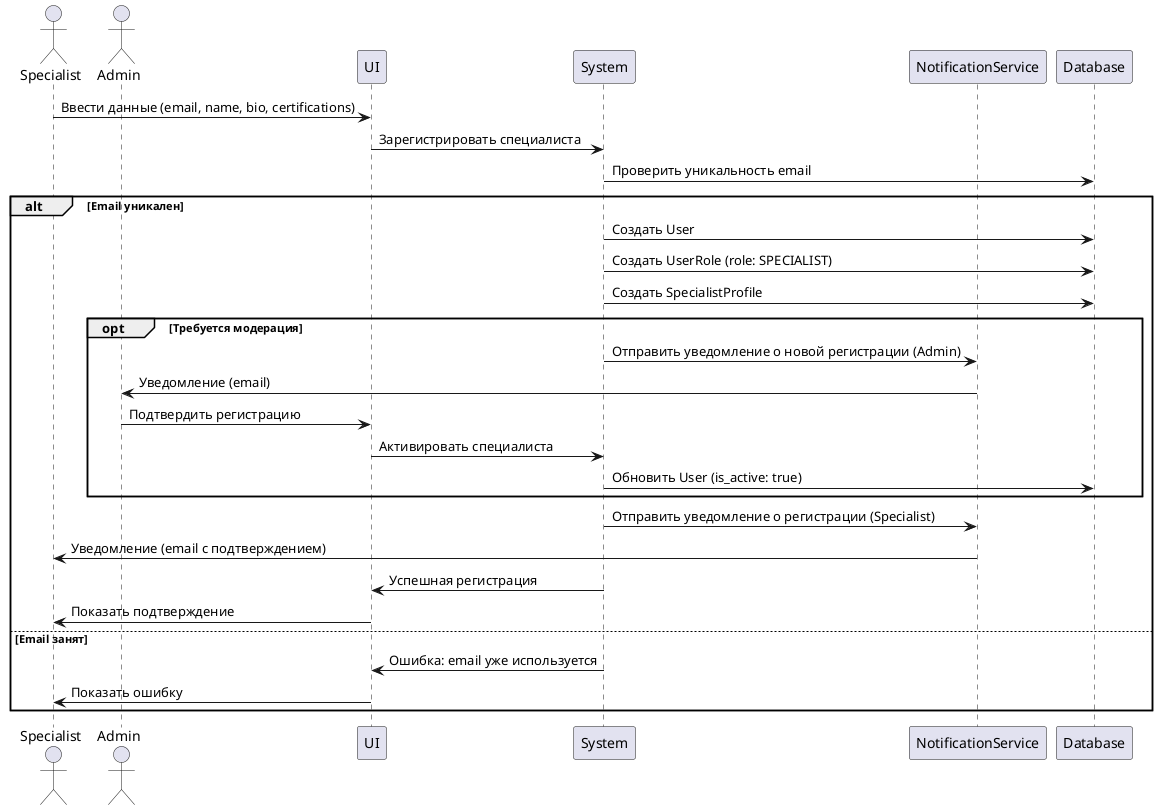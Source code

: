 ' Специалист создаёт событие напрямую из шаблона (например, публичное групповое занятие).
@startuml
actor Specialist
actor Admin
participant "UI" as UI
participant "System" as System
participant "NotificationService" as NS
participant "Database" as DB

Specialist -> UI: Ввести данные (email, name, bio, certifications)
UI -> System: Зарегистрировать специалиста
System -> DB: Проверить уникальность email
alt Email уникален
  System -> DB: Создать User
  System -> DB: Создать UserRole (role: SPECIALIST)
  System -> DB: Создать SpecialistProfile
  opt Требуется модерация
    System -> NS: Отправить уведомление о новой регистрации (Admin)
    NS -> Admin: Уведомление (email)
    Admin -> UI: Подтвердить регистрацию
    UI -> System: Активировать специалиста
    System -> DB: Обновить User (is_active: true)
  end
  System -> NS: Отправить уведомление о регистрации (Specialist)
  NS -> Specialist: Уведомление (email с подтверждением)
  System -> UI: Успешная регистрация
  UI -> Specialist: Показать подтверждение
else Email занят
  System -> UI: Ошибка: email уже используется
  UI -> Specialist: Показать ошибку
end

@enduml